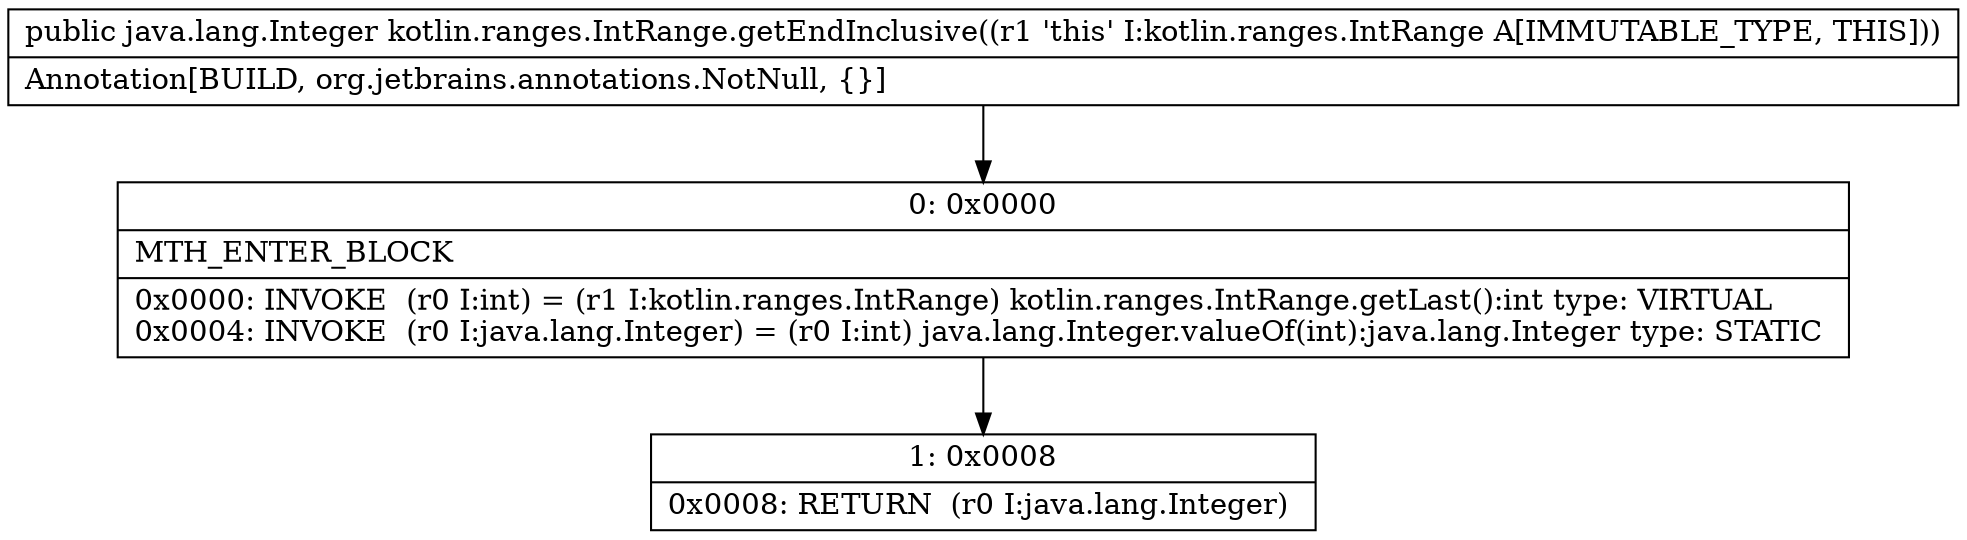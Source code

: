 digraph "CFG forkotlin.ranges.IntRange.getEndInclusive()Ljava\/lang\/Integer;" {
Node_0 [shape=record,label="{0\:\ 0x0000|MTH_ENTER_BLOCK\l|0x0000: INVOKE  (r0 I:int) = (r1 I:kotlin.ranges.IntRange) kotlin.ranges.IntRange.getLast():int type: VIRTUAL \l0x0004: INVOKE  (r0 I:java.lang.Integer) = (r0 I:int) java.lang.Integer.valueOf(int):java.lang.Integer type: STATIC \l}"];
Node_1 [shape=record,label="{1\:\ 0x0008|0x0008: RETURN  (r0 I:java.lang.Integer) \l}"];
MethodNode[shape=record,label="{public java.lang.Integer kotlin.ranges.IntRange.getEndInclusive((r1 'this' I:kotlin.ranges.IntRange A[IMMUTABLE_TYPE, THIS]))  | Annotation[BUILD, org.jetbrains.annotations.NotNull, \{\}]\l}"];
MethodNode -> Node_0;
Node_0 -> Node_1;
}

